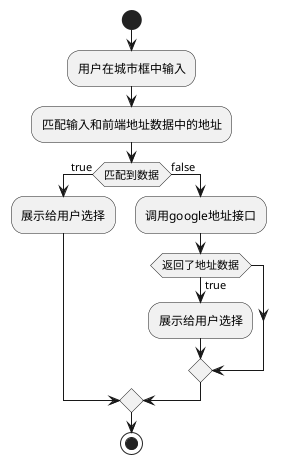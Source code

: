 @startuml
start
:用户在城市框中输入;
:匹配输入和前端地址数据中的地址;
if (匹配到数据) then (true)
    :展示给用户选择;
else (false)
    :调用google地址接口;
    if (返回了地址数据) then (true)
        :展示给用户选择;
    endif
endif
stop
@enduml